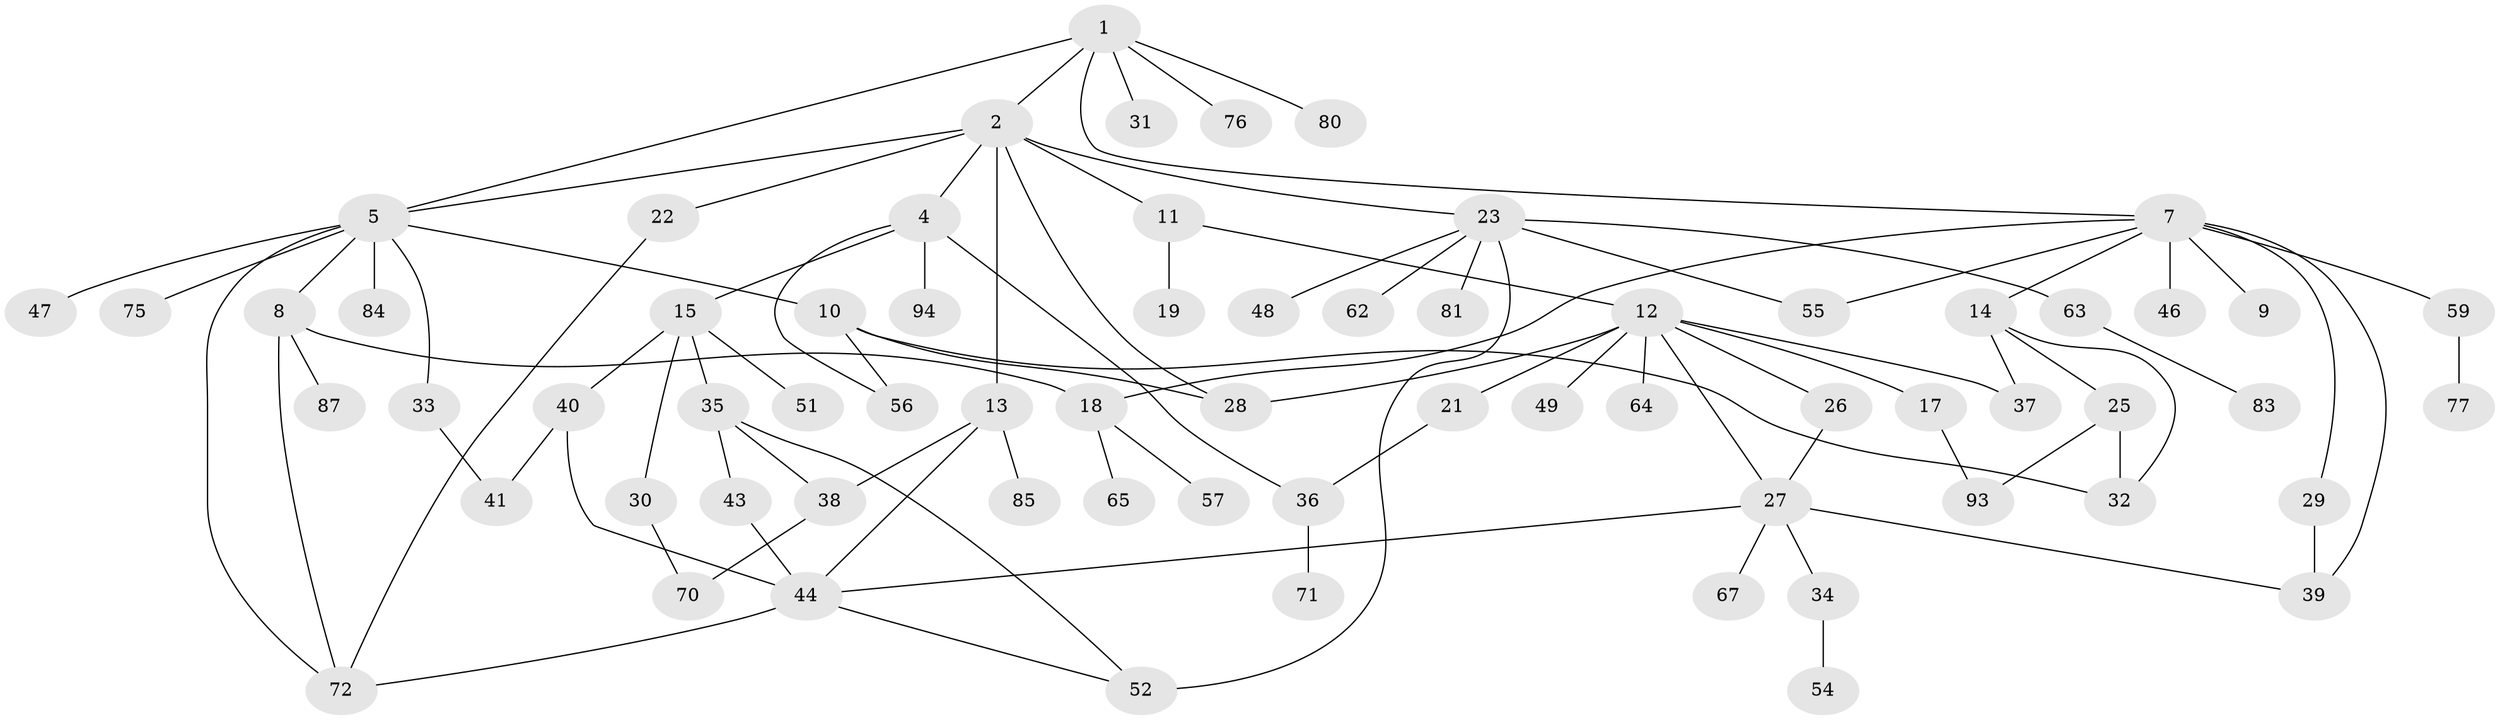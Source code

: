 // original degree distribution, {4: 0.12371134020618557, 6: 0.020618556701030927, 5: 0.05154639175257732, 9: 0.010309278350515464, 2: 0.28865979381443296, 3: 0.16494845360824742, 10: 0.010309278350515464, 1: 0.31958762886597936, 7: 0.010309278350515464}
// Generated by graph-tools (version 1.1) at 2025/41/03/06/25 10:41:29]
// undirected, 68 vertices, 92 edges
graph export_dot {
graph [start="1"]
  node [color=gray90,style=filled];
  1 [super="+6"];
  2 [super="+3"];
  4 [super="+42"];
  5 [super="+24"];
  7 [super="+90"];
  8 [super="+61"];
  9 [super="+78"];
  10 [super="+74"];
  11;
  12 [super="+89"];
  13 [super="+20"];
  14 [super="+73"];
  15 [super="+16"];
  17 [super="+68"];
  18 [super="+60"];
  19;
  21;
  22;
  23 [super="+53"];
  25 [super="+45"];
  26;
  27 [super="+82"];
  28 [super="+58"];
  29;
  30;
  31;
  32;
  33 [super="+88"];
  34 [super="+86"];
  35;
  36 [super="+66"];
  37 [super="+95"];
  38 [super="+96"];
  39 [super="+91"];
  40;
  41;
  43;
  44 [super="+92"];
  46 [super="+50"];
  47;
  48;
  49;
  51;
  52 [super="+79"];
  54;
  55 [super="+69"];
  56;
  57;
  59;
  62;
  63 [super="+97"];
  64;
  65;
  67;
  70;
  71;
  72;
  75;
  76;
  77;
  80;
  81;
  83;
  84;
  85;
  87;
  93;
  94;
  1 -- 2;
  1 -- 76;
  1 -- 80;
  1 -- 7;
  1 -- 5;
  1 -- 31;
  2 -- 13;
  2 -- 23;
  2 -- 4;
  2 -- 5;
  2 -- 22;
  2 -- 11;
  2 -- 28;
  4 -- 15;
  4 -- 56;
  4 -- 94;
  4 -- 36;
  5 -- 8;
  5 -- 10;
  5 -- 47;
  5 -- 33;
  5 -- 84;
  5 -- 72;
  5 -- 75;
  7 -- 9;
  7 -- 14;
  7 -- 29;
  7 -- 46 [weight=2];
  7 -- 59;
  7 -- 18;
  7 -- 39;
  7 -- 55;
  8 -- 18;
  8 -- 87;
  8 -- 72;
  10 -- 28;
  10 -- 56;
  10 -- 32;
  11 -- 12;
  11 -- 19;
  12 -- 17;
  12 -- 21;
  12 -- 26;
  12 -- 27;
  12 -- 37;
  12 -- 49;
  12 -- 64;
  12 -- 28;
  13 -- 85;
  13 -- 44;
  13 -- 38;
  14 -- 25;
  14 -- 32;
  14 -- 37;
  15 -- 30;
  15 -- 40;
  15 -- 35;
  15 -- 51;
  17 -- 93;
  18 -- 57;
  18 -- 65;
  21 -- 36;
  22 -- 72;
  23 -- 48;
  23 -- 52 [weight=2];
  23 -- 55;
  23 -- 63;
  23 -- 81;
  23 -- 62;
  25 -- 93;
  25 -- 32;
  26 -- 27;
  27 -- 34;
  27 -- 67;
  27 -- 44;
  27 -- 39;
  29 -- 39;
  30 -- 70;
  33 -- 41;
  34 -- 54;
  35 -- 43;
  35 -- 52;
  35 -- 38;
  36 -- 71;
  38 -- 70;
  40 -- 41;
  40 -- 44;
  43 -- 44;
  44 -- 72;
  44 -- 52;
  59 -- 77;
  63 -- 83;
}
